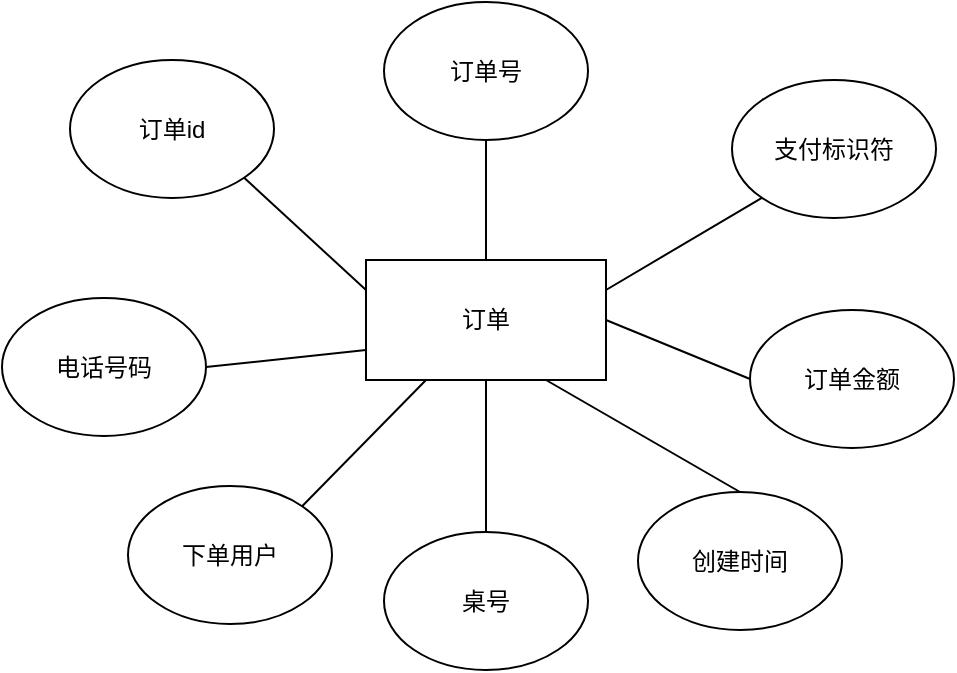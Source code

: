 <mxfile version="21.3.2" type="github">
  <diagram name="第 1 页" id="pYAXrnBTpPGLMoYszoBB">
    <mxGraphModel dx="719" dy="335" grid="0" gridSize="10" guides="1" tooltips="1" connect="1" arrows="1" fold="1" page="1" pageScale="1" pageWidth="827" pageHeight="1169" math="0" shadow="0">
      <root>
        <mxCell id="0" />
        <mxCell id="1" parent="0" />
        <mxCell id="yXtEHexFlr-7RDoryHNE-1" value="订单" style="rounded=0;whiteSpace=wrap;html=1;" vertex="1" parent="1">
          <mxGeometry x="329" y="208" width="120" height="60" as="geometry" />
        </mxCell>
        <mxCell id="yXtEHexFlr-7RDoryHNE-2" value="订单号" style="ellipse;whiteSpace=wrap;html=1;" vertex="1" parent="1">
          <mxGeometry x="338" y="79" width="102" height="69" as="geometry" />
        </mxCell>
        <mxCell id="yXtEHexFlr-7RDoryHNE-3" value="支付标识符" style="ellipse;whiteSpace=wrap;html=1;" vertex="1" parent="1">
          <mxGeometry x="512" y="118" width="102" height="69" as="geometry" />
        </mxCell>
        <mxCell id="yXtEHexFlr-7RDoryHNE-4" value="订单金额" style="ellipse;whiteSpace=wrap;html=1;" vertex="1" parent="1">
          <mxGeometry x="521" y="233" width="102" height="69" as="geometry" />
        </mxCell>
        <mxCell id="yXtEHexFlr-7RDoryHNE-5" value="创建时间" style="ellipse;whiteSpace=wrap;html=1;" vertex="1" parent="1">
          <mxGeometry x="465" y="324" width="102" height="69" as="geometry" />
        </mxCell>
        <mxCell id="yXtEHexFlr-7RDoryHNE-6" value="下单用户" style="ellipse;whiteSpace=wrap;html=1;" vertex="1" parent="1">
          <mxGeometry x="210" y="321" width="102" height="69" as="geometry" />
        </mxCell>
        <mxCell id="yXtEHexFlr-7RDoryHNE-7" value="电话号码" style="ellipse;whiteSpace=wrap;html=1;" vertex="1" parent="1">
          <mxGeometry x="147" y="227" width="102" height="69" as="geometry" />
        </mxCell>
        <mxCell id="yXtEHexFlr-7RDoryHNE-8" value="订单id" style="ellipse;whiteSpace=wrap;html=1;" vertex="1" parent="1">
          <mxGeometry x="181" y="108" width="102" height="69" as="geometry" />
        </mxCell>
        <mxCell id="yXtEHexFlr-7RDoryHNE-9" value="" style="endArrow=none;html=1;rounded=0;entryX=0.5;entryY=0;entryDx=0;entryDy=0;exitX=0.5;exitY=1;exitDx=0;exitDy=0;" edge="1" parent="1" source="yXtEHexFlr-7RDoryHNE-2" target="yXtEHexFlr-7RDoryHNE-1">
          <mxGeometry width="50" height="50" relative="1" as="geometry">
            <mxPoint x="345" y="309" as="sourcePoint" />
            <mxPoint x="395" y="259" as="targetPoint" />
          </mxGeometry>
        </mxCell>
        <mxCell id="yXtEHexFlr-7RDoryHNE-10" value="" style="endArrow=none;html=1;rounded=0;entryX=1;entryY=0.25;entryDx=0;entryDy=0;exitX=0;exitY=1;exitDx=0;exitDy=0;" edge="1" parent="1" source="yXtEHexFlr-7RDoryHNE-3" target="yXtEHexFlr-7RDoryHNE-1">
          <mxGeometry width="50" height="50" relative="1" as="geometry">
            <mxPoint x="418" y="138" as="sourcePoint" />
            <mxPoint x="399" y="218" as="targetPoint" />
          </mxGeometry>
        </mxCell>
        <mxCell id="yXtEHexFlr-7RDoryHNE-11" value="" style="endArrow=none;html=1;rounded=0;entryX=1;entryY=0.5;entryDx=0;entryDy=0;exitX=0;exitY=0.5;exitDx=0;exitDy=0;" edge="1" parent="1" source="yXtEHexFlr-7RDoryHNE-4" target="yXtEHexFlr-7RDoryHNE-1">
          <mxGeometry width="50" height="50" relative="1" as="geometry">
            <mxPoint x="428" y="148" as="sourcePoint" />
            <mxPoint x="409" y="228" as="targetPoint" />
          </mxGeometry>
        </mxCell>
        <mxCell id="yXtEHexFlr-7RDoryHNE-12" value="" style="endArrow=none;html=1;rounded=0;entryX=0.75;entryY=1;entryDx=0;entryDy=0;exitX=0.5;exitY=0;exitDx=0;exitDy=0;" edge="1" parent="1" source="yXtEHexFlr-7RDoryHNE-5" target="yXtEHexFlr-7RDoryHNE-1">
          <mxGeometry width="50" height="50" relative="1" as="geometry">
            <mxPoint x="438" y="158" as="sourcePoint" />
            <mxPoint x="419" y="238" as="targetPoint" />
          </mxGeometry>
        </mxCell>
        <mxCell id="yXtEHexFlr-7RDoryHNE-13" value="" style="endArrow=none;html=1;rounded=0;entryX=0.25;entryY=1;entryDx=0;entryDy=0;exitX=1;exitY=0;exitDx=0;exitDy=0;" edge="1" parent="1" source="yXtEHexFlr-7RDoryHNE-6" target="yXtEHexFlr-7RDoryHNE-1">
          <mxGeometry width="50" height="50" relative="1" as="geometry">
            <mxPoint x="448" y="168" as="sourcePoint" />
            <mxPoint x="429" y="248" as="targetPoint" />
          </mxGeometry>
        </mxCell>
        <mxCell id="yXtEHexFlr-7RDoryHNE-14" value="" style="endArrow=none;html=1;rounded=0;entryX=0;entryY=0.75;entryDx=0;entryDy=0;exitX=1;exitY=0.5;exitDx=0;exitDy=0;" edge="1" parent="1" source="yXtEHexFlr-7RDoryHNE-7" target="yXtEHexFlr-7RDoryHNE-1">
          <mxGeometry width="50" height="50" relative="1" as="geometry">
            <mxPoint x="458" y="178" as="sourcePoint" />
            <mxPoint x="439" y="258" as="targetPoint" />
          </mxGeometry>
        </mxCell>
        <mxCell id="yXtEHexFlr-7RDoryHNE-15" value="" style="endArrow=none;html=1;rounded=0;entryX=0;entryY=0.25;entryDx=0;entryDy=0;exitX=1;exitY=1;exitDx=0;exitDy=0;" edge="1" parent="1" source="yXtEHexFlr-7RDoryHNE-8" target="yXtEHexFlr-7RDoryHNE-1">
          <mxGeometry width="50" height="50" relative="1" as="geometry">
            <mxPoint x="468" y="188" as="sourcePoint" />
            <mxPoint x="449" y="268" as="targetPoint" />
          </mxGeometry>
        </mxCell>
        <mxCell id="yXtEHexFlr-7RDoryHNE-16" value="桌号" style="ellipse;whiteSpace=wrap;html=1;" vertex="1" parent="1">
          <mxGeometry x="338" y="344" width="102" height="69" as="geometry" />
        </mxCell>
        <mxCell id="yXtEHexFlr-7RDoryHNE-17" value="" style="endArrow=none;html=1;rounded=0;entryX=0.5;entryY=1;entryDx=0;entryDy=0;exitX=0.5;exitY=0;exitDx=0;exitDy=0;" edge="1" parent="1" source="yXtEHexFlr-7RDoryHNE-16" target="yXtEHexFlr-7RDoryHNE-1">
          <mxGeometry width="50" height="50" relative="1" as="geometry">
            <mxPoint x="307" y="341" as="sourcePoint" />
            <mxPoint x="369" y="278" as="targetPoint" />
          </mxGeometry>
        </mxCell>
      </root>
    </mxGraphModel>
  </diagram>
</mxfile>
